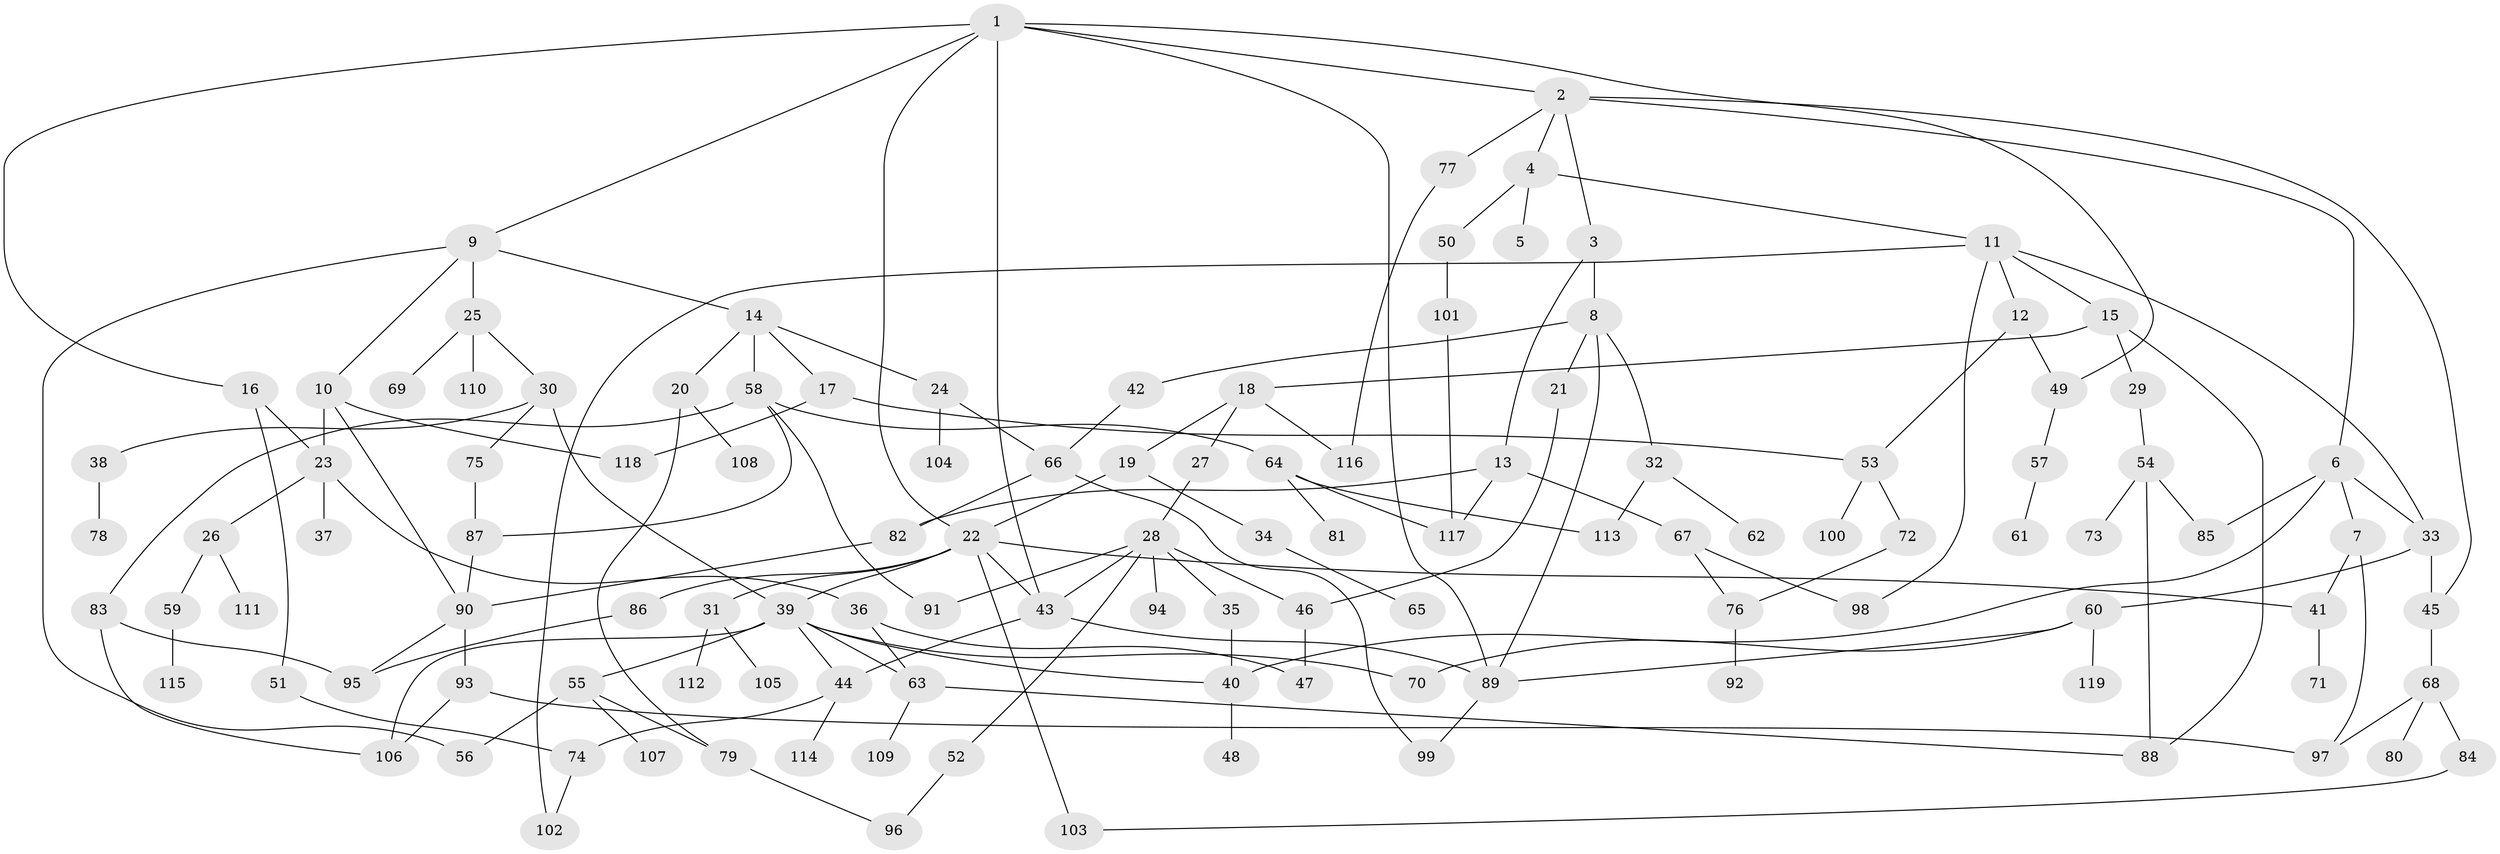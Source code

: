 // coarse degree distribution, {7: 0.023809523809523808, 6: 0.03571428571428571, 3: 0.34523809523809523, 5: 0.08333333333333333, 4: 0.15476190476190477, 2: 0.16666666666666666, 1: 0.16666666666666666, 8: 0.023809523809523808}
// Generated by graph-tools (version 1.1) at 2025/35/03/04/25 23:35:59]
// undirected, 119 vertices, 167 edges
graph export_dot {
  node [color=gray90,style=filled];
  1;
  2;
  3;
  4;
  5;
  6;
  7;
  8;
  9;
  10;
  11;
  12;
  13;
  14;
  15;
  16;
  17;
  18;
  19;
  20;
  21;
  22;
  23;
  24;
  25;
  26;
  27;
  28;
  29;
  30;
  31;
  32;
  33;
  34;
  35;
  36;
  37;
  38;
  39;
  40;
  41;
  42;
  43;
  44;
  45;
  46;
  47;
  48;
  49;
  50;
  51;
  52;
  53;
  54;
  55;
  56;
  57;
  58;
  59;
  60;
  61;
  62;
  63;
  64;
  65;
  66;
  67;
  68;
  69;
  70;
  71;
  72;
  73;
  74;
  75;
  76;
  77;
  78;
  79;
  80;
  81;
  82;
  83;
  84;
  85;
  86;
  87;
  88;
  89;
  90;
  91;
  92;
  93;
  94;
  95;
  96;
  97;
  98;
  99;
  100;
  101;
  102;
  103;
  104;
  105;
  106;
  107;
  108;
  109;
  110;
  111;
  112;
  113;
  114;
  115;
  116;
  117;
  118;
  119;
  1 -- 2;
  1 -- 9;
  1 -- 16;
  1 -- 49;
  1 -- 22;
  1 -- 43;
  1 -- 89;
  2 -- 3;
  2 -- 4;
  2 -- 6;
  2 -- 45;
  2 -- 77;
  3 -- 8;
  3 -- 13;
  4 -- 5;
  4 -- 11;
  4 -- 50;
  6 -- 7;
  6 -- 33;
  6 -- 85;
  6 -- 40;
  7 -- 41;
  7 -- 97;
  8 -- 21;
  8 -- 32;
  8 -- 42;
  8 -- 89;
  9 -- 10;
  9 -- 14;
  9 -- 25;
  9 -- 56;
  10 -- 23;
  10 -- 118;
  10 -- 90;
  11 -- 12;
  11 -- 15;
  11 -- 98;
  11 -- 102;
  11 -- 33;
  12 -- 49;
  12 -- 53;
  13 -- 67;
  13 -- 117;
  13 -- 82;
  14 -- 17;
  14 -- 20;
  14 -- 24;
  14 -- 58;
  15 -- 18;
  15 -- 29;
  15 -- 88;
  16 -- 51;
  16 -- 23;
  17 -- 53;
  17 -- 118;
  18 -- 19;
  18 -- 27;
  18 -- 116;
  19 -- 22;
  19 -- 34;
  20 -- 108;
  20 -- 79;
  21 -- 46;
  22 -- 31;
  22 -- 39;
  22 -- 43;
  22 -- 86;
  22 -- 103;
  22 -- 41;
  23 -- 26;
  23 -- 36;
  23 -- 37;
  24 -- 66;
  24 -- 104;
  25 -- 30;
  25 -- 69;
  25 -- 110;
  26 -- 59;
  26 -- 111;
  27 -- 28;
  28 -- 35;
  28 -- 52;
  28 -- 94;
  28 -- 43;
  28 -- 46;
  28 -- 91;
  29 -- 54;
  30 -- 38;
  30 -- 75;
  30 -- 39;
  31 -- 105;
  31 -- 112;
  32 -- 62;
  32 -- 113;
  33 -- 60;
  33 -- 45;
  34 -- 65;
  35 -- 40;
  36 -- 63;
  36 -- 47;
  38 -- 78;
  39 -- 44;
  39 -- 55;
  39 -- 70;
  39 -- 63;
  39 -- 106;
  39 -- 40;
  40 -- 48;
  41 -- 71;
  42 -- 66;
  43 -- 89;
  43 -- 44;
  44 -- 114;
  44 -- 74;
  45 -- 68;
  46 -- 47;
  49 -- 57;
  50 -- 101;
  51 -- 74;
  52 -- 96;
  53 -- 72;
  53 -- 100;
  54 -- 73;
  54 -- 85;
  54 -- 88;
  55 -- 56;
  55 -- 79;
  55 -- 107;
  57 -- 61;
  58 -- 64;
  58 -- 83;
  58 -- 87;
  58 -- 91;
  59 -- 115;
  60 -- 119;
  60 -- 70;
  60 -- 89;
  63 -- 88;
  63 -- 109;
  64 -- 81;
  64 -- 113;
  64 -- 117;
  66 -- 82;
  66 -- 99;
  67 -- 76;
  67 -- 98;
  68 -- 80;
  68 -- 84;
  68 -- 97;
  72 -- 76;
  74 -- 102;
  75 -- 87;
  76 -- 92;
  77 -- 116;
  79 -- 96;
  82 -- 90;
  83 -- 106;
  83 -- 95;
  84 -- 103;
  86 -- 95;
  87 -- 90;
  89 -- 99;
  90 -- 93;
  90 -- 95;
  93 -- 97;
  93 -- 106;
  101 -- 117;
}
